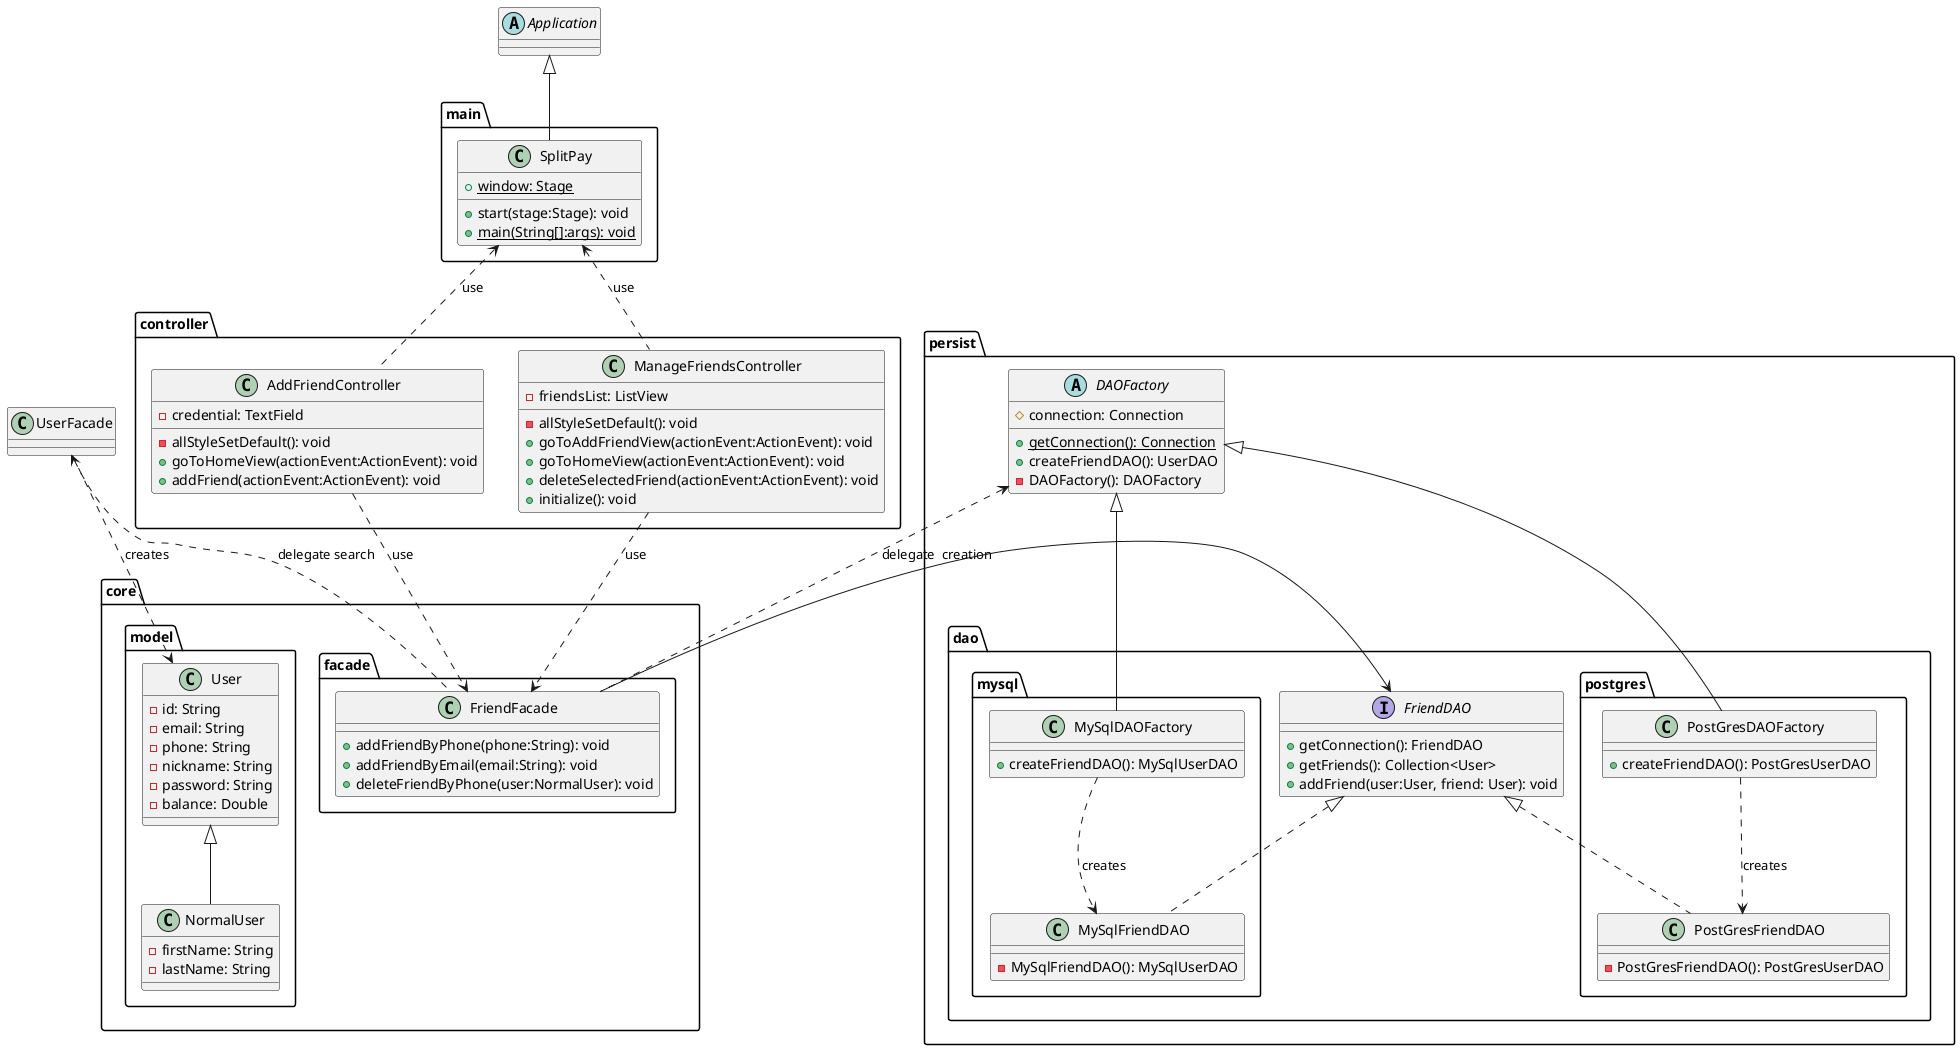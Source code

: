 @startuml

package controller{
    class ManageFriendsController{
        -friendsList: ListView
        -allStyleSetDefault(): void
        +goToAddFriendView(actionEvent:ActionEvent): void
        +goToHomeView(actionEvent:ActionEvent): void
        +deleteSelectedFriend(actionEvent:ActionEvent): void
        +initialize(): void
    }
    class AddFriendController{
        -credential: TextField
        -allStyleSetDefault(): void
        +goToHomeView(actionEvent:ActionEvent): void
        +addFriend(actionEvent:ActionEvent): void
    }
}

abstract class Application
package main{
    class SplitPay{
        {static} +window: Stage
        +start(stage:Stage): void
        {static} +main(String[]:args): void
    }
}

package core{
    package facade{

        class FriendFacade{
            +addFriendByPhone(phone:String): void
            +addFriendByEmail(email:String): void
            +deleteFriendByPhone(user:NormalUser): void
        }
    }
    package model{
            class User{
                -id: String
                -email: String
                -phone: String
                -nickname: String
                -password: String
                -balance: Double
            }
            class NormalUser{
                -firstName: String
                -lastName: String
            }
        }
}

package persist{
    abstract class DAOFactory{
        #connection: Connection
        {static} +getConnection(): Connection
        +createFriendDAO(): UserDAO
        -DAOFactory(): DAOFactory
    }
    package dao{
        package mysql{
            class MySqlFriendDAO{
                -MySqlFriendDAO(): MySqlUserDAO
            }
            class MySqlDAOFactory{
                +createFriendDAO(): MySqlUserDAO
            }
        }
        interface FriendDAO{
            +getConnection(): FriendDAO
            +getFriends(): Collection<User>
            +addFriend(user:User, friend: User): void
        }
        package postgres{
            class PostGresFriendDAO{
                -PostGresFriendDAO(): PostGresUserDAO
            }
            class PostGresDAOFactory{
                +createFriendDAO(): PostGresUserDAO
            }
        }
    }
}

ManageFriendsController .up.> SplitPay : use
AddFriendController .up.> SplitPay : use
ManageFriendsController ..> FriendFacade : use
AddFriendController .right.> FriendFacade : use
UserFacade ..> User : creates
User <|-- NormalUser
FriendDAO <|.. MySqlFriendDAO
FriendDAO <|.. PostGresFriendDAO
DAOFactory <|-down- MySqlDAOFactory
DAOFactory <|-down- PostGresDAOFactory
MySqlDAOFactory .down.> MySqlFriendDAO : creates
PostGresDAOFactory .down.> PostGresFriendDAO : creates
FriendFacade .up> DAOFactory : delegate  creation
FriendFacade .up> UserFacade : delegate search
FriendFacade -> FriendDAO
Application <|-- SplitPay
@enduml
